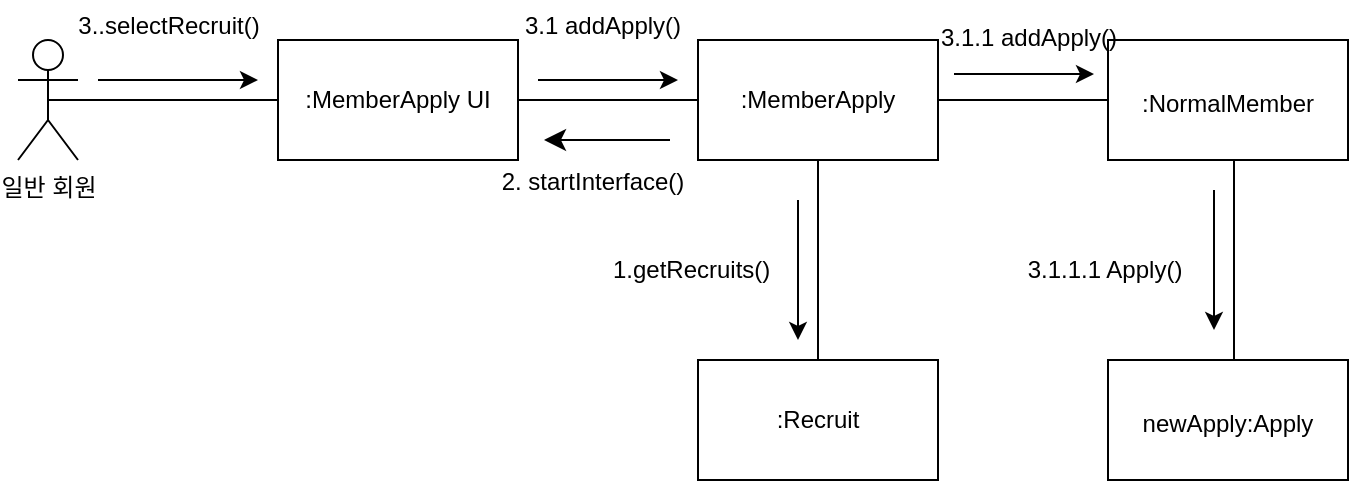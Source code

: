 <mxfile version="21.2.9" type="device">
  <diagram id="c3rHY6ws-E7O9WLi53m4" name="페이지-3">
    <mxGraphModel dx="438" dy="205" grid="0" gridSize="10" guides="1" tooltips="1" connect="1" arrows="1" fold="1" page="0" pageScale="1" pageWidth="827" pageHeight="1169" math="0" shadow="0">
      <root>
        <mxCell id="0" />
        <mxCell id="1" parent="0" />
        <mxCell id="3Smb0mYRMQHmpRG260-k-1" value="일반 회원" style="shape=umlActor;verticalLabelPosition=bottom;verticalAlign=top;html=1;outlineConnect=0;" parent="1" vertex="1">
          <mxGeometry x="743" y="733" width="30" height="60" as="geometry" />
        </mxCell>
        <mxCell id="3Smb0mYRMQHmpRG260-k-2" value=":Recruit" style="rounded=0;whiteSpace=wrap;html=1;" parent="1" vertex="1">
          <mxGeometry x="1083" y="893" width="120" height="60" as="geometry" />
        </mxCell>
        <mxCell id="3Smb0mYRMQHmpRG260-k-3" value=":MemberApply" style="rounded=0;whiteSpace=wrap;html=1;" parent="1" vertex="1">
          <mxGeometry x="1083" y="733" width="120" height="60" as="geometry" />
        </mxCell>
        <mxCell id="3Smb0mYRMQHmpRG260-k-4" value=":MemberApply UI" style="rounded=0;whiteSpace=wrap;html=1;" parent="1" vertex="1">
          <mxGeometry x="873" y="733" width="120" height="60" as="geometry" />
        </mxCell>
        <mxCell id="3Smb0mYRMQHmpRG260-k-5" value="" style="endArrow=none;html=1;rounded=0;exitX=0.5;exitY=0.5;exitDx=0;exitDy=0;exitPerimeter=0;entryX=0;entryY=0.5;entryDx=0;entryDy=0;" parent="1" source="3Smb0mYRMQHmpRG260-k-1" target="3Smb0mYRMQHmpRG260-k-4" edge="1">
          <mxGeometry width="50" height="50" relative="1" as="geometry">
            <mxPoint x="853" y="913" as="sourcePoint" />
            <mxPoint x="903" y="863" as="targetPoint" />
          </mxGeometry>
        </mxCell>
        <mxCell id="3Smb0mYRMQHmpRG260-k-6" value="" style="endArrow=none;html=1;rounded=0;entryX=0;entryY=0.5;entryDx=0;entryDy=0;exitX=1;exitY=0.5;exitDx=0;exitDy=0;" parent="1" source="3Smb0mYRMQHmpRG260-k-4" target="3Smb0mYRMQHmpRG260-k-3" edge="1">
          <mxGeometry width="50" height="50" relative="1" as="geometry">
            <mxPoint x="863" y="923" as="sourcePoint" />
            <mxPoint x="913" y="873" as="targetPoint" />
          </mxGeometry>
        </mxCell>
        <mxCell id="3Smb0mYRMQHmpRG260-k-7" value="" style="endArrow=none;html=1;rounded=0;entryX=0.5;entryY=1;entryDx=0;entryDy=0;exitX=0.5;exitY=0;exitDx=0;exitDy=0;" parent="1" source="3Smb0mYRMQHmpRG260-k-2" target="3Smb0mYRMQHmpRG260-k-3" edge="1">
          <mxGeometry width="50" height="50" relative="1" as="geometry">
            <mxPoint x="883" y="943" as="sourcePoint" />
            <mxPoint x="933" y="893" as="targetPoint" />
          </mxGeometry>
        </mxCell>
        <mxCell id="3Smb0mYRMQHmpRG260-k-8" value="" style="endArrow=classic;html=1;rounded=0;" parent="1" edge="1">
          <mxGeometry width="50" height="50" relative="1" as="geometry">
            <mxPoint x="1133" y="813" as="sourcePoint" />
            <mxPoint x="1133" y="883" as="targetPoint" />
          </mxGeometry>
        </mxCell>
        <mxCell id="3Smb0mYRMQHmpRG260-k-9" value="1.getRecruits()&amp;nbsp;" style="text;html=1;align=center;verticalAlign=middle;resizable=0;points=[];autosize=1;strokeColor=none;fillColor=none;" parent="1" vertex="1">
          <mxGeometry x="1031" y="835" width="100" height="26" as="geometry" />
        </mxCell>
        <mxCell id="3Smb0mYRMQHmpRG260-k-10" value="" style="endArrow=classic;html=1;rounded=0;" parent="1" edge="1">
          <mxGeometry width="50" height="50" relative="1" as="geometry">
            <mxPoint x="783" y="753" as="sourcePoint" />
            <mxPoint x="863" y="753" as="targetPoint" />
          </mxGeometry>
        </mxCell>
        <mxCell id="3Smb0mYRMQHmpRG260-k-11" value="" style="endArrow=classic;html=1;rounded=0;" parent="1" edge="1">
          <mxGeometry width="50" height="50" relative="1" as="geometry">
            <mxPoint x="1003" y="753" as="sourcePoint" />
            <mxPoint x="1073" y="753" as="targetPoint" />
          </mxGeometry>
        </mxCell>
        <mxCell id="3Smb0mYRMQHmpRG260-k-12" value="3.1 addApply()" style="text;html=1;align=center;verticalAlign=middle;resizable=0;points=[];autosize=1;strokeColor=none;fillColor=none;" parent="1" vertex="1">
          <mxGeometry x="987" y="713" width="96" height="26" as="geometry" />
        </mxCell>
        <mxCell id="3Smb0mYRMQHmpRG260-k-13" value="3..selectRecruit()" style="text;html=1;align=center;verticalAlign=middle;resizable=0;points=[];autosize=1;strokeColor=none;fillColor=none;" parent="1" vertex="1">
          <mxGeometry x="763" y="713" width="109" height="26" as="geometry" />
        </mxCell>
        <mxCell id="MA2j7pGTfJpzd9s6UWHY-3" value="" style="endArrow=classic;html=1;rounded=0;fontSize=12;startSize=8;endSize=8;curved=1;" parent="1" edge="1">
          <mxGeometry width="50" height="50" relative="1" as="geometry">
            <mxPoint x="1069" y="783" as="sourcePoint" />
            <mxPoint x="1006" y="783" as="targetPoint" />
          </mxGeometry>
        </mxCell>
        <mxCell id="MA2j7pGTfJpzd9s6UWHY-4" value="&lt;font style=&quot;font-size: 12px;&quot;&gt;2. startInterface()&lt;/font&gt;" style="text;html=1;align=center;verticalAlign=middle;resizable=0;points=[];autosize=1;strokeColor=none;fillColor=none;fontSize=16;" parent="1" vertex="1">
          <mxGeometry x="975" y="786" width="109" height="31" as="geometry" />
        </mxCell>
        <mxCell id="J6T8yVOaXAATbX5iB3ji-2" value="&lt;span style=&quot;font-size: 12px;&quot;&gt;:NormalMember&lt;/span&gt;" style="rounded=0;whiteSpace=wrap;html=1;fontSize=16;" parent="1" vertex="1">
          <mxGeometry x="1288" y="733" width="120" height="60" as="geometry" />
        </mxCell>
        <mxCell id="J6T8yVOaXAATbX5iB3ji-4" value="" style="endArrow=none;html=1;rounded=0;exitX=1;exitY=0.5;exitDx=0;exitDy=0;entryX=0;entryY=0.5;entryDx=0;entryDy=0;" parent="1" source="3Smb0mYRMQHmpRG260-k-3" target="J6T8yVOaXAATbX5iB3ji-2" edge="1">
          <mxGeometry width="50" height="50" relative="1" as="geometry">
            <mxPoint x="1234" y="898" as="sourcePoint" />
            <mxPoint x="1291" y="741" as="targetPoint" />
          </mxGeometry>
        </mxCell>
        <mxCell id="J6T8yVOaXAATbX5iB3ji-5" value="" style="endArrow=classic;html=1;rounded=0;" parent="1" edge="1">
          <mxGeometry width="50" height="50" relative="1" as="geometry">
            <mxPoint x="1211" y="750" as="sourcePoint" />
            <mxPoint x="1281" y="750" as="targetPoint" />
          </mxGeometry>
        </mxCell>
        <mxCell id="J6T8yVOaXAATbX5iB3ji-6" value="&lt;font style=&quot;font-size: 12px;&quot;&gt;newApply:Apply&lt;/font&gt;" style="rounded=0;whiteSpace=wrap;html=1;fontSize=16;" parent="1" vertex="1">
          <mxGeometry x="1288" y="893" width="120" height="60" as="geometry" />
        </mxCell>
        <mxCell id="J6T8yVOaXAATbX5iB3ji-8" value="" style="endArrow=none;html=1;rounded=0;entryX=0.5;entryY=1;entryDx=0;entryDy=0;exitX=0.5;exitY=0;exitDx=0;exitDy=0;" parent="1" edge="1">
          <mxGeometry width="50" height="50" relative="1" as="geometry">
            <mxPoint x="1351" y="893" as="sourcePoint" />
            <mxPoint x="1351" y="793" as="targetPoint" />
          </mxGeometry>
        </mxCell>
        <mxCell id="J6T8yVOaXAATbX5iB3ji-10" value="" style="endArrow=classic;html=1;rounded=0;" parent="1" edge="1">
          <mxGeometry width="50" height="50" relative="1" as="geometry">
            <mxPoint x="1341" y="808" as="sourcePoint" />
            <mxPoint x="1341" y="878" as="targetPoint" />
          </mxGeometry>
        </mxCell>
        <mxCell id="J6T8yVOaXAATbX5iB3ji-11" value="&lt;font style=&quot;font-size: 12px;&quot;&gt;3.1.1 addApply()&lt;/font&gt;" style="text;html=1;align=center;verticalAlign=middle;resizable=0;points=[];autosize=1;strokeColor=none;fillColor=none;fontSize=16;" parent="1" vertex="1">
          <mxGeometry x="1195" y="714" width="106" height="31" as="geometry" />
        </mxCell>
        <mxCell id="J6T8yVOaXAATbX5iB3ji-12" value="&lt;font style=&quot;font-size: 12px;&quot;&gt;3.1.1.1 Apply()&lt;/font&gt;" style="text;html=1;align=center;verticalAlign=middle;resizable=0;points=[];autosize=1;strokeColor=none;fillColor=none;fontSize=16;" parent="1" vertex="1">
          <mxGeometry x="1238" y="830" width="96" height="31" as="geometry" />
        </mxCell>
      </root>
    </mxGraphModel>
  </diagram>
</mxfile>
